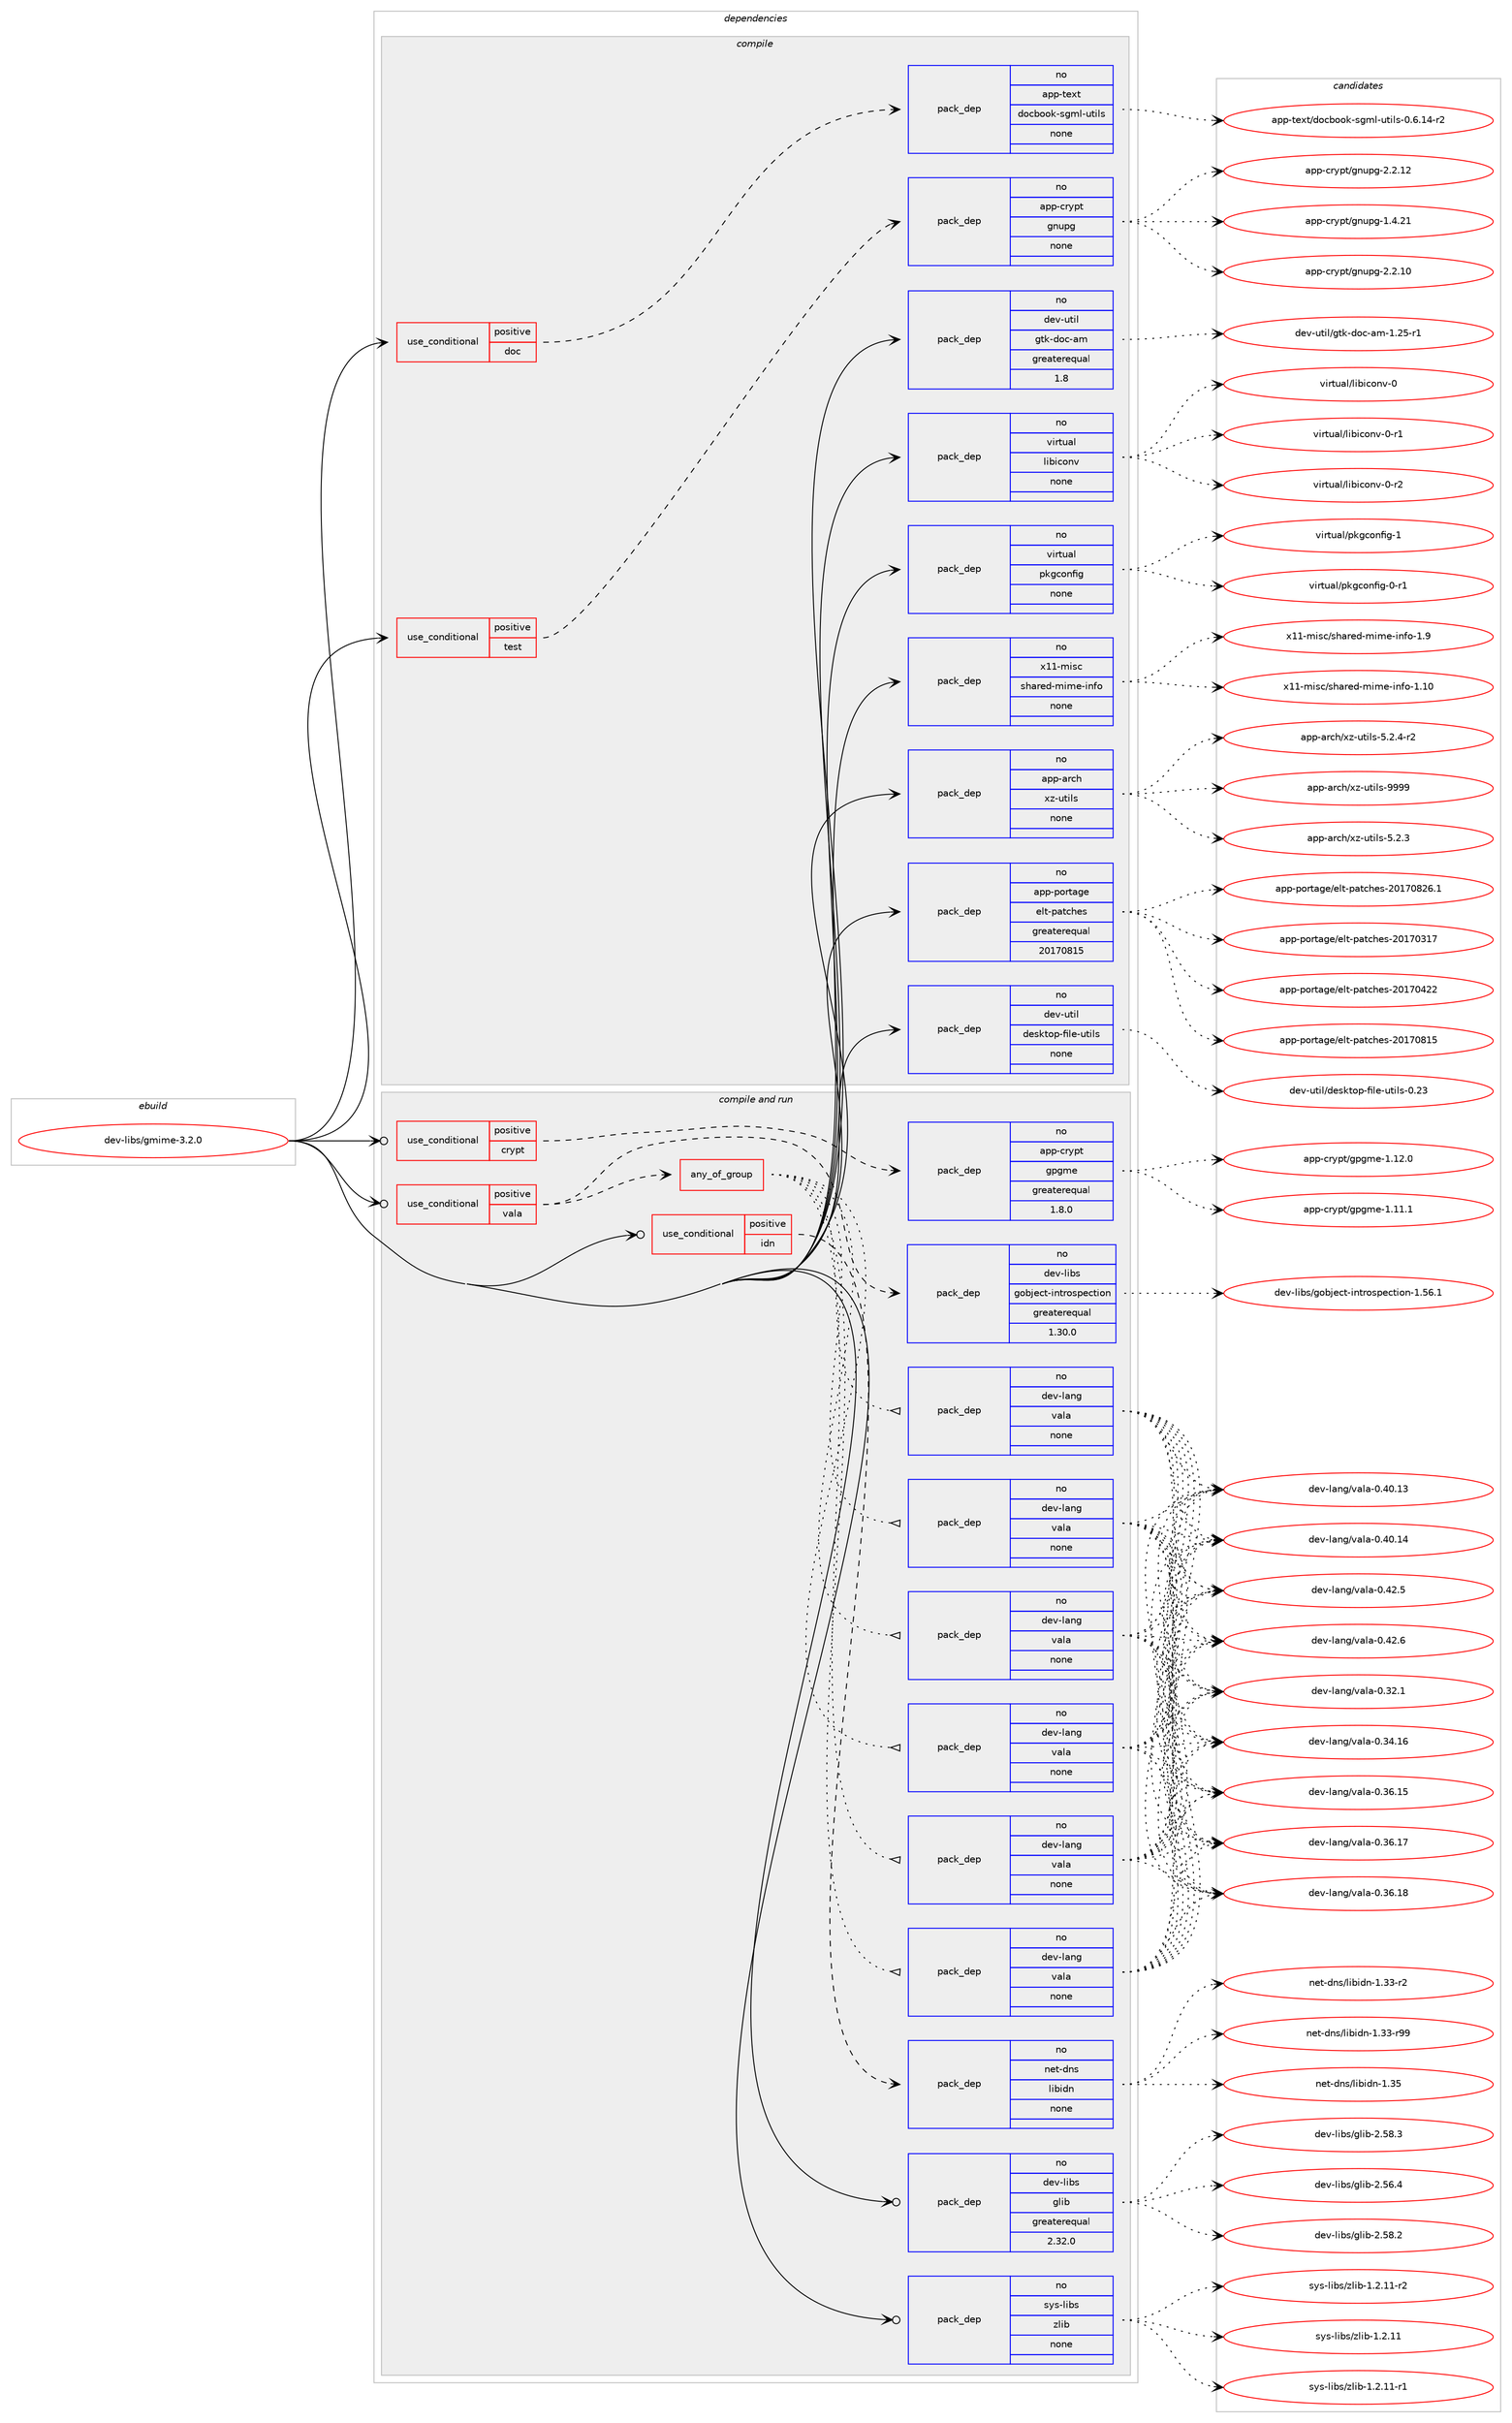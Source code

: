 digraph prolog {

# *************
# Graph options
# *************

newrank=true;
concentrate=true;
compound=true;
graph [rankdir=LR,fontname=Helvetica,fontsize=10,ranksep=1.5];#, ranksep=2.5, nodesep=0.2];
edge  [arrowhead=vee];
node  [fontname=Helvetica,fontsize=10];

# **********
# The ebuild
# **********

subgraph cluster_leftcol {
color=gray;
rank=same;
label=<<i>ebuild</i>>;
id [label="dev-libs/gmime-3.2.0", color=red, width=4, href="../dev-libs/gmime-3.2.0.svg"];
}

# ****************
# The dependencies
# ****************

subgraph cluster_midcol {
color=gray;
label=<<i>dependencies</i>>;
subgraph cluster_compile {
fillcolor="#eeeeee";
style=filled;
label=<<i>compile</i>>;
subgraph cond365713 {
dependency1366089 [label=<<TABLE BORDER="0" CELLBORDER="1" CELLSPACING="0" CELLPADDING="4"><TR><TD ROWSPAN="3" CELLPADDING="10">use_conditional</TD></TR><TR><TD>positive</TD></TR><TR><TD>doc</TD></TR></TABLE>>, shape=none, color=red];
subgraph pack977661 {
dependency1366090 [label=<<TABLE BORDER="0" CELLBORDER="1" CELLSPACING="0" CELLPADDING="4" WIDTH="220"><TR><TD ROWSPAN="6" CELLPADDING="30">pack_dep</TD></TR><TR><TD WIDTH="110">no</TD></TR><TR><TD>app-text</TD></TR><TR><TD>docbook-sgml-utils</TD></TR><TR><TD>none</TD></TR><TR><TD></TD></TR></TABLE>>, shape=none, color=blue];
}
dependency1366089:e -> dependency1366090:w [weight=20,style="dashed",arrowhead="vee"];
}
id:e -> dependency1366089:w [weight=20,style="solid",arrowhead="vee"];
subgraph cond365714 {
dependency1366091 [label=<<TABLE BORDER="0" CELLBORDER="1" CELLSPACING="0" CELLPADDING="4"><TR><TD ROWSPAN="3" CELLPADDING="10">use_conditional</TD></TR><TR><TD>positive</TD></TR><TR><TD>test</TD></TR></TABLE>>, shape=none, color=red];
subgraph pack977662 {
dependency1366092 [label=<<TABLE BORDER="0" CELLBORDER="1" CELLSPACING="0" CELLPADDING="4" WIDTH="220"><TR><TD ROWSPAN="6" CELLPADDING="30">pack_dep</TD></TR><TR><TD WIDTH="110">no</TD></TR><TR><TD>app-crypt</TD></TR><TR><TD>gnupg</TD></TR><TR><TD>none</TD></TR><TR><TD></TD></TR></TABLE>>, shape=none, color=blue];
}
dependency1366091:e -> dependency1366092:w [weight=20,style="dashed",arrowhead="vee"];
}
id:e -> dependency1366091:w [weight=20,style="solid",arrowhead="vee"];
subgraph pack977663 {
dependency1366093 [label=<<TABLE BORDER="0" CELLBORDER="1" CELLSPACING="0" CELLPADDING="4" WIDTH="220"><TR><TD ROWSPAN="6" CELLPADDING="30">pack_dep</TD></TR><TR><TD WIDTH="110">no</TD></TR><TR><TD>app-arch</TD></TR><TR><TD>xz-utils</TD></TR><TR><TD>none</TD></TR><TR><TD></TD></TR></TABLE>>, shape=none, color=blue];
}
id:e -> dependency1366093:w [weight=20,style="solid",arrowhead="vee"];
subgraph pack977664 {
dependency1366094 [label=<<TABLE BORDER="0" CELLBORDER="1" CELLSPACING="0" CELLPADDING="4" WIDTH="220"><TR><TD ROWSPAN="6" CELLPADDING="30">pack_dep</TD></TR><TR><TD WIDTH="110">no</TD></TR><TR><TD>app-portage</TD></TR><TR><TD>elt-patches</TD></TR><TR><TD>greaterequal</TD></TR><TR><TD>20170815</TD></TR></TABLE>>, shape=none, color=blue];
}
id:e -> dependency1366094:w [weight=20,style="solid",arrowhead="vee"];
subgraph pack977665 {
dependency1366095 [label=<<TABLE BORDER="0" CELLBORDER="1" CELLSPACING="0" CELLPADDING="4" WIDTH="220"><TR><TD ROWSPAN="6" CELLPADDING="30">pack_dep</TD></TR><TR><TD WIDTH="110">no</TD></TR><TR><TD>dev-util</TD></TR><TR><TD>desktop-file-utils</TD></TR><TR><TD>none</TD></TR><TR><TD></TD></TR></TABLE>>, shape=none, color=blue];
}
id:e -> dependency1366095:w [weight=20,style="solid",arrowhead="vee"];
subgraph pack977666 {
dependency1366096 [label=<<TABLE BORDER="0" CELLBORDER="1" CELLSPACING="0" CELLPADDING="4" WIDTH="220"><TR><TD ROWSPAN="6" CELLPADDING="30">pack_dep</TD></TR><TR><TD WIDTH="110">no</TD></TR><TR><TD>dev-util</TD></TR><TR><TD>gtk-doc-am</TD></TR><TR><TD>greaterequal</TD></TR><TR><TD>1.8</TD></TR></TABLE>>, shape=none, color=blue];
}
id:e -> dependency1366096:w [weight=20,style="solid",arrowhead="vee"];
subgraph pack977667 {
dependency1366097 [label=<<TABLE BORDER="0" CELLBORDER="1" CELLSPACING="0" CELLPADDING="4" WIDTH="220"><TR><TD ROWSPAN="6" CELLPADDING="30">pack_dep</TD></TR><TR><TD WIDTH="110">no</TD></TR><TR><TD>virtual</TD></TR><TR><TD>libiconv</TD></TR><TR><TD>none</TD></TR><TR><TD></TD></TR></TABLE>>, shape=none, color=blue];
}
id:e -> dependency1366097:w [weight=20,style="solid",arrowhead="vee"];
subgraph pack977668 {
dependency1366098 [label=<<TABLE BORDER="0" CELLBORDER="1" CELLSPACING="0" CELLPADDING="4" WIDTH="220"><TR><TD ROWSPAN="6" CELLPADDING="30">pack_dep</TD></TR><TR><TD WIDTH="110">no</TD></TR><TR><TD>virtual</TD></TR><TR><TD>pkgconfig</TD></TR><TR><TD>none</TD></TR><TR><TD></TD></TR></TABLE>>, shape=none, color=blue];
}
id:e -> dependency1366098:w [weight=20,style="solid",arrowhead="vee"];
subgraph pack977669 {
dependency1366099 [label=<<TABLE BORDER="0" CELLBORDER="1" CELLSPACING="0" CELLPADDING="4" WIDTH="220"><TR><TD ROWSPAN="6" CELLPADDING="30">pack_dep</TD></TR><TR><TD WIDTH="110">no</TD></TR><TR><TD>x11-misc</TD></TR><TR><TD>shared-mime-info</TD></TR><TR><TD>none</TD></TR><TR><TD></TD></TR></TABLE>>, shape=none, color=blue];
}
id:e -> dependency1366099:w [weight=20,style="solid",arrowhead="vee"];
}
subgraph cluster_compileandrun {
fillcolor="#eeeeee";
style=filled;
label=<<i>compile and run</i>>;
subgraph cond365715 {
dependency1366100 [label=<<TABLE BORDER="0" CELLBORDER="1" CELLSPACING="0" CELLPADDING="4"><TR><TD ROWSPAN="3" CELLPADDING="10">use_conditional</TD></TR><TR><TD>positive</TD></TR><TR><TD>crypt</TD></TR></TABLE>>, shape=none, color=red];
subgraph pack977670 {
dependency1366101 [label=<<TABLE BORDER="0" CELLBORDER="1" CELLSPACING="0" CELLPADDING="4" WIDTH="220"><TR><TD ROWSPAN="6" CELLPADDING="30">pack_dep</TD></TR><TR><TD WIDTH="110">no</TD></TR><TR><TD>app-crypt</TD></TR><TR><TD>gpgme</TD></TR><TR><TD>greaterequal</TD></TR><TR><TD>1.8.0</TD></TR></TABLE>>, shape=none, color=blue];
}
dependency1366100:e -> dependency1366101:w [weight=20,style="dashed",arrowhead="vee"];
}
id:e -> dependency1366100:w [weight=20,style="solid",arrowhead="odotvee"];
subgraph cond365716 {
dependency1366102 [label=<<TABLE BORDER="0" CELLBORDER="1" CELLSPACING="0" CELLPADDING="4"><TR><TD ROWSPAN="3" CELLPADDING="10">use_conditional</TD></TR><TR><TD>positive</TD></TR><TR><TD>idn</TD></TR></TABLE>>, shape=none, color=red];
subgraph pack977671 {
dependency1366103 [label=<<TABLE BORDER="0" CELLBORDER="1" CELLSPACING="0" CELLPADDING="4" WIDTH="220"><TR><TD ROWSPAN="6" CELLPADDING="30">pack_dep</TD></TR><TR><TD WIDTH="110">no</TD></TR><TR><TD>net-dns</TD></TR><TR><TD>libidn</TD></TR><TR><TD>none</TD></TR><TR><TD></TD></TR></TABLE>>, shape=none, color=blue];
}
dependency1366102:e -> dependency1366103:w [weight=20,style="dashed",arrowhead="vee"];
}
id:e -> dependency1366102:w [weight=20,style="solid",arrowhead="odotvee"];
subgraph cond365717 {
dependency1366104 [label=<<TABLE BORDER="0" CELLBORDER="1" CELLSPACING="0" CELLPADDING="4"><TR><TD ROWSPAN="3" CELLPADDING="10">use_conditional</TD></TR><TR><TD>positive</TD></TR><TR><TD>vala</TD></TR></TABLE>>, shape=none, color=red];
subgraph any22163 {
dependency1366105 [label=<<TABLE BORDER="0" CELLBORDER="1" CELLSPACING="0" CELLPADDING="4"><TR><TD CELLPADDING="10">any_of_group</TD></TR></TABLE>>, shape=none, color=red];subgraph pack977672 {
dependency1366106 [label=<<TABLE BORDER="0" CELLBORDER="1" CELLSPACING="0" CELLPADDING="4" WIDTH="220"><TR><TD ROWSPAN="6" CELLPADDING="30">pack_dep</TD></TR><TR><TD WIDTH="110">no</TD></TR><TR><TD>dev-lang</TD></TR><TR><TD>vala</TD></TR><TR><TD>none</TD></TR><TR><TD></TD></TR></TABLE>>, shape=none, color=blue];
}
dependency1366105:e -> dependency1366106:w [weight=20,style="dotted",arrowhead="oinv"];
subgraph pack977673 {
dependency1366107 [label=<<TABLE BORDER="0" CELLBORDER="1" CELLSPACING="0" CELLPADDING="4" WIDTH="220"><TR><TD ROWSPAN="6" CELLPADDING="30">pack_dep</TD></TR><TR><TD WIDTH="110">no</TD></TR><TR><TD>dev-lang</TD></TR><TR><TD>vala</TD></TR><TR><TD>none</TD></TR><TR><TD></TD></TR></TABLE>>, shape=none, color=blue];
}
dependency1366105:e -> dependency1366107:w [weight=20,style="dotted",arrowhead="oinv"];
subgraph pack977674 {
dependency1366108 [label=<<TABLE BORDER="0" CELLBORDER="1" CELLSPACING="0" CELLPADDING="4" WIDTH="220"><TR><TD ROWSPAN="6" CELLPADDING="30">pack_dep</TD></TR><TR><TD WIDTH="110">no</TD></TR><TR><TD>dev-lang</TD></TR><TR><TD>vala</TD></TR><TR><TD>none</TD></TR><TR><TD></TD></TR></TABLE>>, shape=none, color=blue];
}
dependency1366105:e -> dependency1366108:w [weight=20,style="dotted",arrowhead="oinv"];
subgraph pack977675 {
dependency1366109 [label=<<TABLE BORDER="0" CELLBORDER="1" CELLSPACING="0" CELLPADDING="4" WIDTH="220"><TR><TD ROWSPAN="6" CELLPADDING="30">pack_dep</TD></TR><TR><TD WIDTH="110">no</TD></TR><TR><TD>dev-lang</TD></TR><TR><TD>vala</TD></TR><TR><TD>none</TD></TR><TR><TD></TD></TR></TABLE>>, shape=none, color=blue];
}
dependency1366105:e -> dependency1366109:w [weight=20,style="dotted",arrowhead="oinv"];
subgraph pack977676 {
dependency1366110 [label=<<TABLE BORDER="0" CELLBORDER="1" CELLSPACING="0" CELLPADDING="4" WIDTH="220"><TR><TD ROWSPAN="6" CELLPADDING="30">pack_dep</TD></TR><TR><TD WIDTH="110">no</TD></TR><TR><TD>dev-lang</TD></TR><TR><TD>vala</TD></TR><TR><TD>none</TD></TR><TR><TD></TD></TR></TABLE>>, shape=none, color=blue];
}
dependency1366105:e -> dependency1366110:w [weight=20,style="dotted",arrowhead="oinv"];
subgraph pack977677 {
dependency1366111 [label=<<TABLE BORDER="0" CELLBORDER="1" CELLSPACING="0" CELLPADDING="4" WIDTH="220"><TR><TD ROWSPAN="6" CELLPADDING="30">pack_dep</TD></TR><TR><TD WIDTH="110">no</TD></TR><TR><TD>dev-lang</TD></TR><TR><TD>vala</TD></TR><TR><TD>none</TD></TR><TR><TD></TD></TR></TABLE>>, shape=none, color=blue];
}
dependency1366105:e -> dependency1366111:w [weight=20,style="dotted",arrowhead="oinv"];
}
dependency1366104:e -> dependency1366105:w [weight=20,style="dashed",arrowhead="vee"];
subgraph pack977678 {
dependency1366112 [label=<<TABLE BORDER="0" CELLBORDER="1" CELLSPACING="0" CELLPADDING="4" WIDTH="220"><TR><TD ROWSPAN="6" CELLPADDING="30">pack_dep</TD></TR><TR><TD WIDTH="110">no</TD></TR><TR><TD>dev-libs</TD></TR><TR><TD>gobject-introspection</TD></TR><TR><TD>greaterequal</TD></TR><TR><TD>1.30.0</TD></TR></TABLE>>, shape=none, color=blue];
}
dependency1366104:e -> dependency1366112:w [weight=20,style="dashed",arrowhead="vee"];
}
id:e -> dependency1366104:w [weight=20,style="solid",arrowhead="odotvee"];
subgraph pack977679 {
dependency1366113 [label=<<TABLE BORDER="0" CELLBORDER="1" CELLSPACING="0" CELLPADDING="4" WIDTH="220"><TR><TD ROWSPAN="6" CELLPADDING="30">pack_dep</TD></TR><TR><TD WIDTH="110">no</TD></TR><TR><TD>dev-libs</TD></TR><TR><TD>glib</TD></TR><TR><TD>greaterequal</TD></TR><TR><TD>2.32.0</TD></TR></TABLE>>, shape=none, color=blue];
}
id:e -> dependency1366113:w [weight=20,style="solid",arrowhead="odotvee"];
subgraph pack977680 {
dependency1366114 [label=<<TABLE BORDER="0" CELLBORDER="1" CELLSPACING="0" CELLPADDING="4" WIDTH="220"><TR><TD ROWSPAN="6" CELLPADDING="30">pack_dep</TD></TR><TR><TD WIDTH="110">no</TD></TR><TR><TD>sys-libs</TD></TR><TR><TD>zlib</TD></TR><TR><TD>none</TD></TR><TR><TD></TD></TR></TABLE>>, shape=none, color=blue];
}
id:e -> dependency1366114:w [weight=20,style="solid",arrowhead="odotvee"];
}
subgraph cluster_run {
fillcolor="#eeeeee";
style=filled;
label=<<i>run</i>>;
}
}

# **************
# The candidates
# **************

subgraph cluster_choices {
rank=same;
color=gray;
label=<<i>candidates</i>>;

subgraph choice977661 {
color=black;
nodesep=1;
choice97112112451161011201164710011199981111111074511510310910845117116105108115454846544649524511450 [label="app-text/docbook-sgml-utils-0.6.14-r2", color=red, width=4,href="../app-text/docbook-sgml-utils-0.6.14-r2.svg"];
dependency1366090:e -> choice97112112451161011201164710011199981111111074511510310910845117116105108115454846544649524511450:w [style=dotted,weight="100"];
}
subgraph choice977662 {
color=black;
nodesep=1;
choice9711211245991141211121164710311011711210345494652465049 [label="app-crypt/gnupg-1.4.21", color=red, width=4,href="../app-crypt/gnupg-1.4.21.svg"];
choice9711211245991141211121164710311011711210345504650464948 [label="app-crypt/gnupg-2.2.10", color=red, width=4,href="../app-crypt/gnupg-2.2.10.svg"];
choice9711211245991141211121164710311011711210345504650464950 [label="app-crypt/gnupg-2.2.12", color=red, width=4,href="../app-crypt/gnupg-2.2.12.svg"];
dependency1366092:e -> choice9711211245991141211121164710311011711210345494652465049:w [style=dotted,weight="100"];
dependency1366092:e -> choice9711211245991141211121164710311011711210345504650464948:w [style=dotted,weight="100"];
dependency1366092:e -> choice9711211245991141211121164710311011711210345504650464950:w [style=dotted,weight="100"];
}
subgraph choice977663 {
color=black;
nodesep=1;
choice971121124597114991044712012245117116105108115455346504651 [label="app-arch/xz-utils-5.2.3", color=red, width=4,href="../app-arch/xz-utils-5.2.3.svg"];
choice9711211245971149910447120122451171161051081154553465046524511450 [label="app-arch/xz-utils-5.2.4-r2", color=red, width=4,href="../app-arch/xz-utils-5.2.4-r2.svg"];
choice9711211245971149910447120122451171161051081154557575757 [label="app-arch/xz-utils-9999", color=red, width=4,href="../app-arch/xz-utils-9999.svg"];
dependency1366093:e -> choice971121124597114991044712012245117116105108115455346504651:w [style=dotted,weight="100"];
dependency1366093:e -> choice9711211245971149910447120122451171161051081154553465046524511450:w [style=dotted,weight="100"];
dependency1366093:e -> choice9711211245971149910447120122451171161051081154557575757:w [style=dotted,weight="100"];
}
subgraph choice977664 {
color=black;
nodesep=1;
choice97112112451121111141169710310147101108116451129711699104101115455048495548514955 [label="app-portage/elt-patches-20170317", color=red, width=4,href="../app-portage/elt-patches-20170317.svg"];
choice97112112451121111141169710310147101108116451129711699104101115455048495548525050 [label="app-portage/elt-patches-20170422", color=red, width=4,href="../app-portage/elt-patches-20170422.svg"];
choice97112112451121111141169710310147101108116451129711699104101115455048495548564953 [label="app-portage/elt-patches-20170815", color=red, width=4,href="../app-portage/elt-patches-20170815.svg"];
choice971121124511211111411697103101471011081164511297116991041011154550484955485650544649 [label="app-portage/elt-patches-20170826.1", color=red, width=4,href="../app-portage/elt-patches-20170826.1.svg"];
dependency1366094:e -> choice97112112451121111141169710310147101108116451129711699104101115455048495548514955:w [style=dotted,weight="100"];
dependency1366094:e -> choice97112112451121111141169710310147101108116451129711699104101115455048495548525050:w [style=dotted,weight="100"];
dependency1366094:e -> choice97112112451121111141169710310147101108116451129711699104101115455048495548564953:w [style=dotted,weight="100"];
dependency1366094:e -> choice971121124511211111411697103101471011081164511297116991041011154550484955485650544649:w [style=dotted,weight="100"];
}
subgraph choice977665 {
color=black;
nodesep=1;
choice100101118451171161051084710010111510711611111245102105108101451171161051081154548465051 [label="dev-util/desktop-file-utils-0.23", color=red, width=4,href="../dev-util/desktop-file-utils-0.23.svg"];
dependency1366095:e -> choice100101118451171161051084710010111510711611111245102105108101451171161051081154548465051:w [style=dotted,weight="100"];
}
subgraph choice977666 {
color=black;
nodesep=1;
choice10010111845117116105108471031161074510011199459710945494650534511449 [label="dev-util/gtk-doc-am-1.25-r1", color=red, width=4,href="../dev-util/gtk-doc-am-1.25-r1.svg"];
dependency1366096:e -> choice10010111845117116105108471031161074510011199459710945494650534511449:w [style=dotted,weight="100"];
}
subgraph choice977667 {
color=black;
nodesep=1;
choice118105114116117971084710810598105991111101184548 [label="virtual/libiconv-0", color=red, width=4,href="../virtual/libiconv-0.svg"];
choice1181051141161179710847108105981059911111011845484511449 [label="virtual/libiconv-0-r1", color=red, width=4,href="../virtual/libiconv-0-r1.svg"];
choice1181051141161179710847108105981059911111011845484511450 [label="virtual/libiconv-0-r2", color=red, width=4,href="../virtual/libiconv-0-r2.svg"];
dependency1366097:e -> choice118105114116117971084710810598105991111101184548:w [style=dotted,weight="100"];
dependency1366097:e -> choice1181051141161179710847108105981059911111011845484511449:w [style=dotted,weight="100"];
dependency1366097:e -> choice1181051141161179710847108105981059911111011845484511450:w [style=dotted,weight="100"];
}
subgraph choice977668 {
color=black;
nodesep=1;
choice11810511411611797108471121071039911111010210510345484511449 [label="virtual/pkgconfig-0-r1", color=red, width=4,href="../virtual/pkgconfig-0-r1.svg"];
choice1181051141161179710847112107103991111101021051034549 [label="virtual/pkgconfig-1", color=red, width=4,href="../virtual/pkgconfig-1.svg"];
dependency1366098:e -> choice11810511411611797108471121071039911111010210510345484511449:w [style=dotted,weight="100"];
dependency1366098:e -> choice1181051141161179710847112107103991111101021051034549:w [style=dotted,weight="100"];
}
subgraph choice977669 {
color=black;
nodesep=1;
choice12049494510910511599471151049711410110045109105109101451051101021114549464948 [label="x11-misc/shared-mime-info-1.10", color=red, width=4,href="../x11-misc/shared-mime-info-1.10.svg"];
choice120494945109105115994711510497114101100451091051091014510511010211145494657 [label="x11-misc/shared-mime-info-1.9", color=red, width=4,href="../x11-misc/shared-mime-info-1.9.svg"];
dependency1366099:e -> choice12049494510910511599471151049711410110045109105109101451051101021114549464948:w [style=dotted,weight="100"];
dependency1366099:e -> choice120494945109105115994711510497114101100451091051091014510511010211145494657:w [style=dotted,weight="100"];
}
subgraph choice977670 {
color=black;
nodesep=1;
choice9711211245991141211121164710311210310910145494649494649 [label="app-crypt/gpgme-1.11.1", color=red, width=4,href="../app-crypt/gpgme-1.11.1.svg"];
choice9711211245991141211121164710311210310910145494649504648 [label="app-crypt/gpgme-1.12.0", color=red, width=4,href="../app-crypt/gpgme-1.12.0.svg"];
dependency1366101:e -> choice9711211245991141211121164710311210310910145494649494649:w [style=dotted,weight="100"];
dependency1366101:e -> choice9711211245991141211121164710311210310910145494649504648:w [style=dotted,weight="100"];
}
subgraph choice977671 {
color=black;
nodesep=1;
choice11010111645100110115471081059810510011045494651514511450 [label="net-dns/libidn-1.33-r2", color=red, width=4,href="../net-dns/libidn-1.33-r2.svg"];
choice1101011164510011011547108105981051001104549465151451145757 [label="net-dns/libidn-1.33-r99", color=red, width=4,href="../net-dns/libidn-1.33-r99.svg"];
choice1101011164510011011547108105981051001104549465153 [label="net-dns/libidn-1.35", color=red, width=4,href="../net-dns/libidn-1.35.svg"];
dependency1366103:e -> choice11010111645100110115471081059810510011045494651514511450:w [style=dotted,weight="100"];
dependency1366103:e -> choice1101011164510011011547108105981051001104549465151451145757:w [style=dotted,weight="100"];
dependency1366103:e -> choice1101011164510011011547108105981051001104549465153:w [style=dotted,weight="100"];
}
subgraph choice977672 {
color=black;
nodesep=1;
choice100101118451089711010347118971089745484651504649 [label="dev-lang/vala-0.32.1", color=red, width=4,href="../dev-lang/vala-0.32.1.svg"];
choice10010111845108971101034711897108974548465152464954 [label="dev-lang/vala-0.34.16", color=red, width=4,href="../dev-lang/vala-0.34.16.svg"];
choice10010111845108971101034711897108974548465154464953 [label="dev-lang/vala-0.36.15", color=red, width=4,href="../dev-lang/vala-0.36.15.svg"];
choice10010111845108971101034711897108974548465154464955 [label="dev-lang/vala-0.36.17", color=red, width=4,href="../dev-lang/vala-0.36.17.svg"];
choice10010111845108971101034711897108974548465154464956 [label="dev-lang/vala-0.36.18", color=red, width=4,href="../dev-lang/vala-0.36.18.svg"];
choice10010111845108971101034711897108974548465248464951 [label="dev-lang/vala-0.40.13", color=red, width=4,href="../dev-lang/vala-0.40.13.svg"];
choice10010111845108971101034711897108974548465248464952 [label="dev-lang/vala-0.40.14", color=red, width=4,href="../dev-lang/vala-0.40.14.svg"];
choice100101118451089711010347118971089745484652504653 [label="dev-lang/vala-0.42.5", color=red, width=4,href="../dev-lang/vala-0.42.5.svg"];
choice100101118451089711010347118971089745484652504654 [label="dev-lang/vala-0.42.6", color=red, width=4,href="../dev-lang/vala-0.42.6.svg"];
dependency1366106:e -> choice100101118451089711010347118971089745484651504649:w [style=dotted,weight="100"];
dependency1366106:e -> choice10010111845108971101034711897108974548465152464954:w [style=dotted,weight="100"];
dependency1366106:e -> choice10010111845108971101034711897108974548465154464953:w [style=dotted,weight="100"];
dependency1366106:e -> choice10010111845108971101034711897108974548465154464955:w [style=dotted,weight="100"];
dependency1366106:e -> choice10010111845108971101034711897108974548465154464956:w [style=dotted,weight="100"];
dependency1366106:e -> choice10010111845108971101034711897108974548465248464951:w [style=dotted,weight="100"];
dependency1366106:e -> choice10010111845108971101034711897108974548465248464952:w [style=dotted,weight="100"];
dependency1366106:e -> choice100101118451089711010347118971089745484652504653:w [style=dotted,weight="100"];
dependency1366106:e -> choice100101118451089711010347118971089745484652504654:w [style=dotted,weight="100"];
}
subgraph choice977673 {
color=black;
nodesep=1;
choice100101118451089711010347118971089745484651504649 [label="dev-lang/vala-0.32.1", color=red, width=4,href="../dev-lang/vala-0.32.1.svg"];
choice10010111845108971101034711897108974548465152464954 [label="dev-lang/vala-0.34.16", color=red, width=4,href="../dev-lang/vala-0.34.16.svg"];
choice10010111845108971101034711897108974548465154464953 [label="dev-lang/vala-0.36.15", color=red, width=4,href="../dev-lang/vala-0.36.15.svg"];
choice10010111845108971101034711897108974548465154464955 [label="dev-lang/vala-0.36.17", color=red, width=4,href="../dev-lang/vala-0.36.17.svg"];
choice10010111845108971101034711897108974548465154464956 [label="dev-lang/vala-0.36.18", color=red, width=4,href="../dev-lang/vala-0.36.18.svg"];
choice10010111845108971101034711897108974548465248464951 [label="dev-lang/vala-0.40.13", color=red, width=4,href="../dev-lang/vala-0.40.13.svg"];
choice10010111845108971101034711897108974548465248464952 [label="dev-lang/vala-0.40.14", color=red, width=4,href="../dev-lang/vala-0.40.14.svg"];
choice100101118451089711010347118971089745484652504653 [label="dev-lang/vala-0.42.5", color=red, width=4,href="../dev-lang/vala-0.42.5.svg"];
choice100101118451089711010347118971089745484652504654 [label="dev-lang/vala-0.42.6", color=red, width=4,href="../dev-lang/vala-0.42.6.svg"];
dependency1366107:e -> choice100101118451089711010347118971089745484651504649:w [style=dotted,weight="100"];
dependency1366107:e -> choice10010111845108971101034711897108974548465152464954:w [style=dotted,weight="100"];
dependency1366107:e -> choice10010111845108971101034711897108974548465154464953:w [style=dotted,weight="100"];
dependency1366107:e -> choice10010111845108971101034711897108974548465154464955:w [style=dotted,weight="100"];
dependency1366107:e -> choice10010111845108971101034711897108974548465154464956:w [style=dotted,weight="100"];
dependency1366107:e -> choice10010111845108971101034711897108974548465248464951:w [style=dotted,weight="100"];
dependency1366107:e -> choice10010111845108971101034711897108974548465248464952:w [style=dotted,weight="100"];
dependency1366107:e -> choice100101118451089711010347118971089745484652504653:w [style=dotted,weight="100"];
dependency1366107:e -> choice100101118451089711010347118971089745484652504654:w [style=dotted,weight="100"];
}
subgraph choice977674 {
color=black;
nodesep=1;
choice100101118451089711010347118971089745484651504649 [label="dev-lang/vala-0.32.1", color=red, width=4,href="../dev-lang/vala-0.32.1.svg"];
choice10010111845108971101034711897108974548465152464954 [label="dev-lang/vala-0.34.16", color=red, width=4,href="../dev-lang/vala-0.34.16.svg"];
choice10010111845108971101034711897108974548465154464953 [label="dev-lang/vala-0.36.15", color=red, width=4,href="../dev-lang/vala-0.36.15.svg"];
choice10010111845108971101034711897108974548465154464955 [label="dev-lang/vala-0.36.17", color=red, width=4,href="../dev-lang/vala-0.36.17.svg"];
choice10010111845108971101034711897108974548465154464956 [label="dev-lang/vala-0.36.18", color=red, width=4,href="../dev-lang/vala-0.36.18.svg"];
choice10010111845108971101034711897108974548465248464951 [label="dev-lang/vala-0.40.13", color=red, width=4,href="../dev-lang/vala-0.40.13.svg"];
choice10010111845108971101034711897108974548465248464952 [label="dev-lang/vala-0.40.14", color=red, width=4,href="../dev-lang/vala-0.40.14.svg"];
choice100101118451089711010347118971089745484652504653 [label="dev-lang/vala-0.42.5", color=red, width=4,href="../dev-lang/vala-0.42.5.svg"];
choice100101118451089711010347118971089745484652504654 [label="dev-lang/vala-0.42.6", color=red, width=4,href="../dev-lang/vala-0.42.6.svg"];
dependency1366108:e -> choice100101118451089711010347118971089745484651504649:w [style=dotted,weight="100"];
dependency1366108:e -> choice10010111845108971101034711897108974548465152464954:w [style=dotted,weight="100"];
dependency1366108:e -> choice10010111845108971101034711897108974548465154464953:w [style=dotted,weight="100"];
dependency1366108:e -> choice10010111845108971101034711897108974548465154464955:w [style=dotted,weight="100"];
dependency1366108:e -> choice10010111845108971101034711897108974548465154464956:w [style=dotted,weight="100"];
dependency1366108:e -> choice10010111845108971101034711897108974548465248464951:w [style=dotted,weight="100"];
dependency1366108:e -> choice10010111845108971101034711897108974548465248464952:w [style=dotted,weight="100"];
dependency1366108:e -> choice100101118451089711010347118971089745484652504653:w [style=dotted,weight="100"];
dependency1366108:e -> choice100101118451089711010347118971089745484652504654:w [style=dotted,weight="100"];
}
subgraph choice977675 {
color=black;
nodesep=1;
choice100101118451089711010347118971089745484651504649 [label="dev-lang/vala-0.32.1", color=red, width=4,href="../dev-lang/vala-0.32.1.svg"];
choice10010111845108971101034711897108974548465152464954 [label="dev-lang/vala-0.34.16", color=red, width=4,href="../dev-lang/vala-0.34.16.svg"];
choice10010111845108971101034711897108974548465154464953 [label="dev-lang/vala-0.36.15", color=red, width=4,href="../dev-lang/vala-0.36.15.svg"];
choice10010111845108971101034711897108974548465154464955 [label="dev-lang/vala-0.36.17", color=red, width=4,href="../dev-lang/vala-0.36.17.svg"];
choice10010111845108971101034711897108974548465154464956 [label="dev-lang/vala-0.36.18", color=red, width=4,href="../dev-lang/vala-0.36.18.svg"];
choice10010111845108971101034711897108974548465248464951 [label="dev-lang/vala-0.40.13", color=red, width=4,href="../dev-lang/vala-0.40.13.svg"];
choice10010111845108971101034711897108974548465248464952 [label="dev-lang/vala-0.40.14", color=red, width=4,href="../dev-lang/vala-0.40.14.svg"];
choice100101118451089711010347118971089745484652504653 [label="dev-lang/vala-0.42.5", color=red, width=4,href="../dev-lang/vala-0.42.5.svg"];
choice100101118451089711010347118971089745484652504654 [label="dev-lang/vala-0.42.6", color=red, width=4,href="../dev-lang/vala-0.42.6.svg"];
dependency1366109:e -> choice100101118451089711010347118971089745484651504649:w [style=dotted,weight="100"];
dependency1366109:e -> choice10010111845108971101034711897108974548465152464954:w [style=dotted,weight="100"];
dependency1366109:e -> choice10010111845108971101034711897108974548465154464953:w [style=dotted,weight="100"];
dependency1366109:e -> choice10010111845108971101034711897108974548465154464955:w [style=dotted,weight="100"];
dependency1366109:e -> choice10010111845108971101034711897108974548465154464956:w [style=dotted,weight="100"];
dependency1366109:e -> choice10010111845108971101034711897108974548465248464951:w [style=dotted,weight="100"];
dependency1366109:e -> choice10010111845108971101034711897108974548465248464952:w [style=dotted,weight="100"];
dependency1366109:e -> choice100101118451089711010347118971089745484652504653:w [style=dotted,weight="100"];
dependency1366109:e -> choice100101118451089711010347118971089745484652504654:w [style=dotted,weight="100"];
}
subgraph choice977676 {
color=black;
nodesep=1;
choice100101118451089711010347118971089745484651504649 [label="dev-lang/vala-0.32.1", color=red, width=4,href="../dev-lang/vala-0.32.1.svg"];
choice10010111845108971101034711897108974548465152464954 [label="dev-lang/vala-0.34.16", color=red, width=4,href="../dev-lang/vala-0.34.16.svg"];
choice10010111845108971101034711897108974548465154464953 [label="dev-lang/vala-0.36.15", color=red, width=4,href="../dev-lang/vala-0.36.15.svg"];
choice10010111845108971101034711897108974548465154464955 [label="dev-lang/vala-0.36.17", color=red, width=4,href="../dev-lang/vala-0.36.17.svg"];
choice10010111845108971101034711897108974548465154464956 [label="dev-lang/vala-0.36.18", color=red, width=4,href="../dev-lang/vala-0.36.18.svg"];
choice10010111845108971101034711897108974548465248464951 [label="dev-lang/vala-0.40.13", color=red, width=4,href="../dev-lang/vala-0.40.13.svg"];
choice10010111845108971101034711897108974548465248464952 [label="dev-lang/vala-0.40.14", color=red, width=4,href="../dev-lang/vala-0.40.14.svg"];
choice100101118451089711010347118971089745484652504653 [label="dev-lang/vala-0.42.5", color=red, width=4,href="../dev-lang/vala-0.42.5.svg"];
choice100101118451089711010347118971089745484652504654 [label="dev-lang/vala-0.42.6", color=red, width=4,href="../dev-lang/vala-0.42.6.svg"];
dependency1366110:e -> choice100101118451089711010347118971089745484651504649:w [style=dotted,weight="100"];
dependency1366110:e -> choice10010111845108971101034711897108974548465152464954:w [style=dotted,weight="100"];
dependency1366110:e -> choice10010111845108971101034711897108974548465154464953:w [style=dotted,weight="100"];
dependency1366110:e -> choice10010111845108971101034711897108974548465154464955:w [style=dotted,weight="100"];
dependency1366110:e -> choice10010111845108971101034711897108974548465154464956:w [style=dotted,weight="100"];
dependency1366110:e -> choice10010111845108971101034711897108974548465248464951:w [style=dotted,weight="100"];
dependency1366110:e -> choice10010111845108971101034711897108974548465248464952:w [style=dotted,weight="100"];
dependency1366110:e -> choice100101118451089711010347118971089745484652504653:w [style=dotted,weight="100"];
dependency1366110:e -> choice100101118451089711010347118971089745484652504654:w [style=dotted,weight="100"];
}
subgraph choice977677 {
color=black;
nodesep=1;
choice100101118451089711010347118971089745484651504649 [label="dev-lang/vala-0.32.1", color=red, width=4,href="../dev-lang/vala-0.32.1.svg"];
choice10010111845108971101034711897108974548465152464954 [label="dev-lang/vala-0.34.16", color=red, width=4,href="../dev-lang/vala-0.34.16.svg"];
choice10010111845108971101034711897108974548465154464953 [label="dev-lang/vala-0.36.15", color=red, width=4,href="../dev-lang/vala-0.36.15.svg"];
choice10010111845108971101034711897108974548465154464955 [label="dev-lang/vala-0.36.17", color=red, width=4,href="../dev-lang/vala-0.36.17.svg"];
choice10010111845108971101034711897108974548465154464956 [label="dev-lang/vala-0.36.18", color=red, width=4,href="../dev-lang/vala-0.36.18.svg"];
choice10010111845108971101034711897108974548465248464951 [label="dev-lang/vala-0.40.13", color=red, width=4,href="../dev-lang/vala-0.40.13.svg"];
choice10010111845108971101034711897108974548465248464952 [label="dev-lang/vala-0.40.14", color=red, width=4,href="../dev-lang/vala-0.40.14.svg"];
choice100101118451089711010347118971089745484652504653 [label="dev-lang/vala-0.42.5", color=red, width=4,href="../dev-lang/vala-0.42.5.svg"];
choice100101118451089711010347118971089745484652504654 [label="dev-lang/vala-0.42.6", color=red, width=4,href="../dev-lang/vala-0.42.6.svg"];
dependency1366111:e -> choice100101118451089711010347118971089745484651504649:w [style=dotted,weight="100"];
dependency1366111:e -> choice10010111845108971101034711897108974548465152464954:w [style=dotted,weight="100"];
dependency1366111:e -> choice10010111845108971101034711897108974548465154464953:w [style=dotted,weight="100"];
dependency1366111:e -> choice10010111845108971101034711897108974548465154464955:w [style=dotted,weight="100"];
dependency1366111:e -> choice10010111845108971101034711897108974548465154464956:w [style=dotted,weight="100"];
dependency1366111:e -> choice10010111845108971101034711897108974548465248464951:w [style=dotted,weight="100"];
dependency1366111:e -> choice10010111845108971101034711897108974548465248464952:w [style=dotted,weight="100"];
dependency1366111:e -> choice100101118451089711010347118971089745484652504653:w [style=dotted,weight="100"];
dependency1366111:e -> choice100101118451089711010347118971089745484652504654:w [style=dotted,weight="100"];
}
subgraph choice977678 {
color=black;
nodesep=1;
choice1001011184510810598115471031119810610199116451051101161141111151121019911610511111045494653544649 [label="dev-libs/gobject-introspection-1.56.1", color=red, width=4,href="../dev-libs/gobject-introspection-1.56.1.svg"];
dependency1366112:e -> choice1001011184510810598115471031119810610199116451051101161141111151121019911610511111045494653544649:w [style=dotted,weight="100"];
}
subgraph choice977679 {
color=black;
nodesep=1;
choice1001011184510810598115471031081059845504653544652 [label="dev-libs/glib-2.56.4", color=red, width=4,href="../dev-libs/glib-2.56.4.svg"];
choice1001011184510810598115471031081059845504653564650 [label="dev-libs/glib-2.58.2", color=red, width=4,href="../dev-libs/glib-2.58.2.svg"];
choice1001011184510810598115471031081059845504653564651 [label="dev-libs/glib-2.58.3", color=red, width=4,href="../dev-libs/glib-2.58.3.svg"];
dependency1366113:e -> choice1001011184510810598115471031081059845504653544652:w [style=dotted,weight="100"];
dependency1366113:e -> choice1001011184510810598115471031081059845504653564650:w [style=dotted,weight="100"];
dependency1366113:e -> choice1001011184510810598115471031081059845504653564651:w [style=dotted,weight="100"];
}
subgraph choice977680 {
color=black;
nodesep=1;
choice1151211154510810598115471221081059845494650464949 [label="sys-libs/zlib-1.2.11", color=red, width=4,href="../sys-libs/zlib-1.2.11.svg"];
choice11512111545108105981154712210810598454946504649494511449 [label="sys-libs/zlib-1.2.11-r1", color=red, width=4,href="../sys-libs/zlib-1.2.11-r1.svg"];
choice11512111545108105981154712210810598454946504649494511450 [label="sys-libs/zlib-1.2.11-r2", color=red, width=4,href="../sys-libs/zlib-1.2.11-r2.svg"];
dependency1366114:e -> choice1151211154510810598115471221081059845494650464949:w [style=dotted,weight="100"];
dependency1366114:e -> choice11512111545108105981154712210810598454946504649494511449:w [style=dotted,weight="100"];
dependency1366114:e -> choice11512111545108105981154712210810598454946504649494511450:w [style=dotted,weight="100"];
}
}

}
